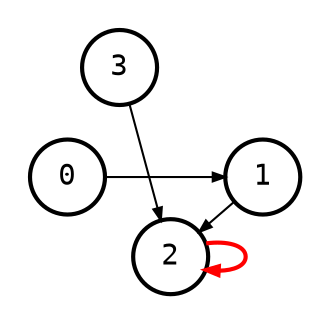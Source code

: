 digraph {
    node [shape=circle, fontname="monospace", style=bold, fixedsize=true, width="0.5"];
    edge [arrowsize=0.6, fontname="monospace", fontsize=9];
    layout=neato;
    mode="sgd";
    normalize=true;
    scale=1.0;
    maxiter=200000;
    pad=0.2;

    0 -> 1;
    1 -> 2;
    3 -> 2;
    3 -> 0 [style=invis];
    2 -> 2 [style=bold, color=red];
}